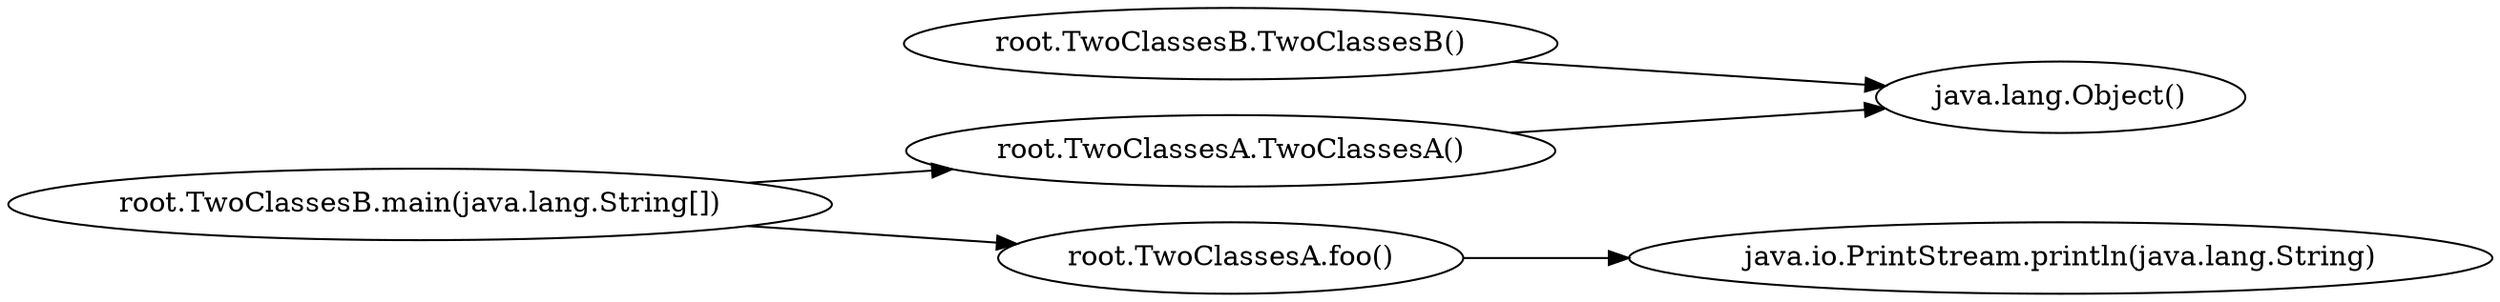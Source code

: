 digraph graphname {
rankdir="LR";
0 [label="root.TwoClassesA.TwoClassesA()"]
4 [label="root.TwoClassesB.TwoClassesB()"]
2 [label="root.TwoClassesA.foo()"]
1 [label="java.lang.Object()"]
5 [label="root.TwoClassesB.main(java.lang.String[])"]
3 [label="java.io.PrintStream.println(java.lang.String)"]
0 -> 1
2 -> 3
4 -> 1
5 -> 0
5 -> 2
}
